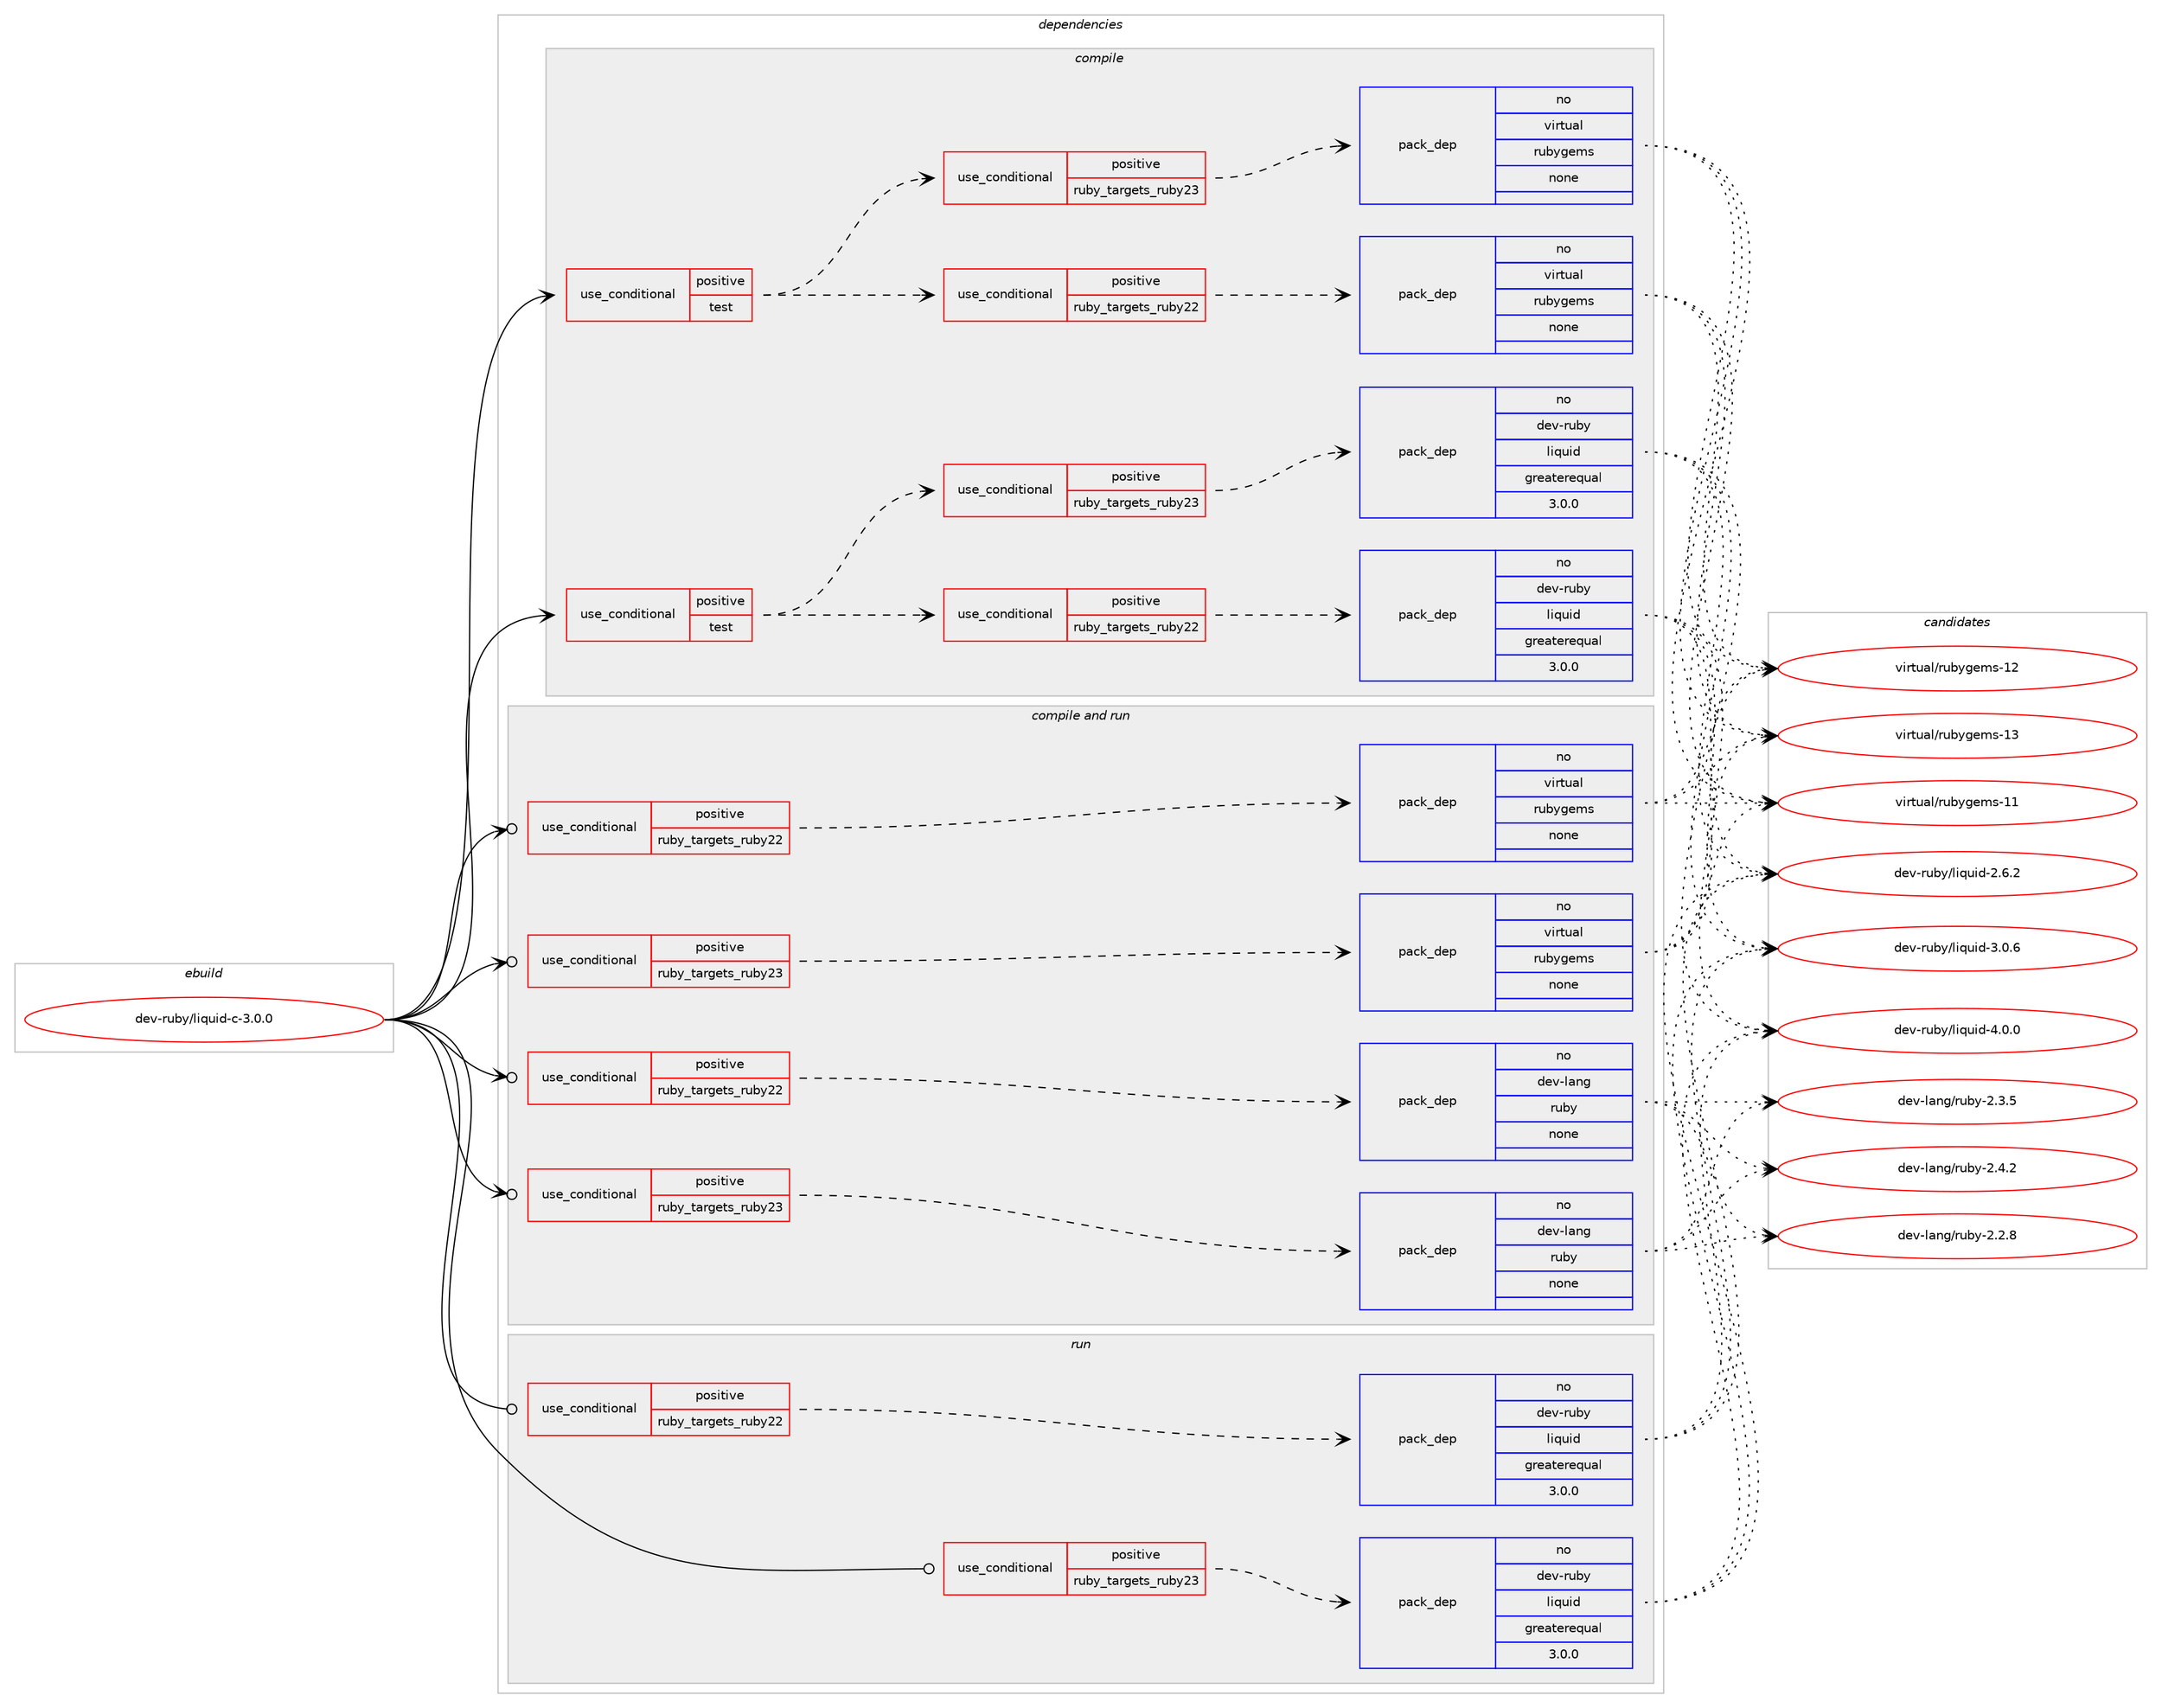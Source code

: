 digraph prolog {

# *************
# Graph options
# *************

newrank=true;
concentrate=true;
compound=true;
graph [rankdir=LR,fontname=Helvetica,fontsize=10,ranksep=1.5];#, ranksep=2.5, nodesep=0.2];
edge  [arrowhead=vee];
node  [fontname=Helvetica,fontsize=10];

# **********
# The ebuild
# **********

subgraph cluster_leftcol {
color=gray;
rank=same;
label=<<i>ebuild</i>>;
id [label="dev-ruby/liquid-c-3.0.0", color=red, width=4, href="../dev-ruby/liquid-c-3.0.0.svg"];
}

# ****************
# The dependencies
# ****************

subgraph cluster_midcol {
color=gray;
label=<<i>dependencies</i>>;
subgraph cluster_compile {
fillcolor="#eeeeee";
style=filled;
label=<<i>compile</i>>;
subgraph cond60532 {
dependency245552 [label=<<TABLE BORDER="0" CELLBORDER="1" CELLSPACING="0" CELLPADDING="4"><TR><TD ROWSPAN="3" CELLPADDING="10">use_conditional</TD></TR><TR><TD>positive</TD></TR><TR><TD>test</TD></TR></TABLE>>, shape=none, color=red];
subgraph cond60533 {
dependency245553 [label=<<TABLE BORDER="0" CELLBORDER="1" CELLSPACING="0" CELLPADDING="4"><TR><TD ROWSPAN="3" CELLPADDING="10">use_conditional</TD></TR><TR><TD>positive</TD></TR><TR><TD>ruby_targets_ruby22</TD></TR></TABLE>>, shape=none, color=red];
subgraph pack180929 {
dependency245554 [label=<<TABLE BORDER="0" CELLBORDER="1" CELLSPACING="0" CELLPADDING="4" WIDTH="220"><TR><TD ROWSPAN="6" CELLPADDING="30">pack_dep</TD></TR><TR><TD WIDTH="110">no</TD></TR><TR><TD>dev-ruby</TD></TR><TR><TD>liquid</TD></TR><TR><TD>greaterequal</TD></TR><TR><TD>3.0.0</TD></TR></TABLE>>, shape=none, color=blue];
}
dependency245553:e -> dependency245554:w [weight=20,style="dashed",arrowhead="vee"];
}
dependency245552:e -> dependency245553:w [weight=20,style="dashed",arrowhead="vee"];
subgraph cond60534 {
dependency245555 [label=<<TABLE BORDER="0" CELLBORDER="1" CELLSPACING="0" CELLPADDING="4"><TR><TD ROWSPAN="3" CELLPADDING="10">use_conditional</TD></TR><TR><TD>positive</TD></TR><TR><TD>ruby_targets_ruby23</TD></TR></TABLE>>, shape=none, color=red];
subgraph pack180930 {
dependency245556 [label=<<TABLE BORDER="0" CELLBORDER="1" CELLSPACING="0" CELLPADDING="4" WIDTH="220"><TR><TD ROWSPAN="6" CELLPADDING="30">pack_dep</TD></TR><TR><TD WIDTH="110">no</TD></TR><TR><TD>dev-ruby</TD></TR><TR><TD>liquid</TD></TR><TR><TD>greaterequal</TD></TR><TR><TD>3.0.0</TD></TR></TABLE>>, shape=none, color=blue];
}
dependency245555:e -> dependency245556:w [weight=20,style="dashed",arrowhead="vee"];
}
dependency245552:e -> dependency245555:w [weight=20,style="dashed",arrowhead="vee"];
}
id:e -> dependency245552:w [weight=20,style="solid",arrowhead="vee"];
subgraph cond60535 {
dependency245557 [label=<<TABLE BORDER="0" CELLBORDER="1" CELLSPACING="0" CELLPADDING="4"><TR><TD ROWSPAN="3" CELLPADDING="10">use_conditional</TD></TR><TR><TD>positive</TD></TR><TR><TD>test</TD></TR></TABLE>>, shape=none, color=red];
subgraph cond60536 {
dependency245558 [label=<<TABLE BORDER="0" CELLBORDER="1" CELLSPACING="0" CELLPADDING="4"><TR><TD ROWSPAN="3" CELLPADDING="10">use_conditional</TD></TR><TR><TD>positive</TD></TR><TR><TD>ruby_targets_ruby22</TD></TR></TABLE>>, shape=none, color=red];
subgraph pack180931 {
dependency245559 [label=<<TABLE BORDER="0" CELLBORDER="1" CELLSPACING="0" CELLPADDING="4" WIDTH="220"><TR><TD ROWSPAN="6" CELLPADDING="30">pack_dep</TD></TR><TR><TD WIDTH="110">no</TD></TR><TR><TD>virtual</TD></TR><TR><TD>rubygems</TD></TR><TR><TD>none</TD></TR><TR><TD></TD></TR></TABLE>>, shape=none, color=blue];
}
dependency245558:e -> dependency245559:w [weight=20,style="dashed",arrowhead="vee"];
}
dependency245557:e -> dependency245558:w [weight=20,style="dashed",arrowhead="vee"];
subgraph cond60537 {
dependency245560 [label=<<TABLE BORDER="0" CELLBORDER="1" CELLSPACING="0" CELLPADDING="4"><TR><TD ROWSPAN="3" CELLPADDING="10">use_conditional</TD></TR><TR><TD>positive</TD></TR><TR><TD>ruby_targets_ruby23</TD></TR></TABLE>>, shape=none, color=red];
subgraph pack180932 {
dependency245561 [label=<<TABLE BORDER="0" CELLBORDER="1" CELLSPACING="0" CELLPADDING="4" WIDTH="220"><TR><TD ROWSPAN="6" CELLPADDING="30">pack_dep</TD></TR><TR><TD WIDTH="110">no</TD></TR><TR><TD>virtual</TD></TR><TR><TD>rubygems</TD></TR><TR><TD>none</TD></TR><TR><TD></TD></TR></TABLE>>, shape=none, color=blue];
}
dependency245560:e -> dependency245561:w [weight=20,style="dashed",arrowhead="vee"];
}
dependency245557:e -> dependency245560:w [weight=20,style="dashed",arrowhead="vee"];
}
id:e -> dependency245557:w [weight=20,style="solid",arrowhead="vee"];
}
subgraph cluster_compileandrun {
fillcolor="#eeeeee";
style=filled;
label=<<i>compile and run</i>>;
subgraph cond60538 {
dependency245562 [label=<<TABLE BORDER="0" CELLBORDER="1" CELLSPACING="0" CELLPADDING="4"><TR><TD ROWSPAN="3" CELLPADDING="10">use_conditional</TD></TR><TR><TD>positive</TD></TR><TR><TD>ruby_targets_ruby22</TD></TR></TABLE>>, shape=none, color=red];
subgraph pack180933 {
dependency245563 [label=<<TABLE BORDER="0" CELLBORDER="1" CELLSPACING="0" CELLPADDING="4" WIDTH="220"><TR><TD ROWSPAN="6" CELLPADDING="30">pack_dep</TD></TR><TR><TD WIDTH="110">no</TD></TR><TR><TD>dev-lang</TD></TR><TR><TD>ruby</TD></TR><TR><TD>none</TD></TR><TR><TD></TD></TR></TABLE>>, shape=none, color=blue];
}
dependency245562:e -> dependency245563:w [weight=20,style="dashed",arrowhead="vee"];
}
id:e -> dependency245562:w [weight=20,style="solid",arrowhead="odotvee"];
subgraph cond60539 {
dependency245564 [label=<<TABLE BORDER="0" CELLBORDER="1" CELLSPACING="0" CELLPADDING="4"><TR><TD ROWSPAN="3" CELLPADDING="10">use_conditional</TD></TR><TR><TD>positive</TD></TR><TR><TD>ruby_targets_ruby22</TD></TR></TABLE>>, shape=none, color=red];
subgraph pack180934 {
dependency245565 [label=<<TABLE BORDER="0" CELLBORDER="1" CELLSPACING="0" CELLPADDING="4" WIDTH="220"><TR><TD ROWSPAN="6" CELLPADDING="30">pack_dep</TD></TR><TR><TD WIDTH="110">no</TD></TR><TR><TD>virtual</TD></TR><TR><TD>rubygems</TD></TR><TR><TD>none</TD></TR><TR><TD></TD></TR></TABLE>>, shape=none, color=blue];
}
dependency245564:e -> dependency245565:w [weight=20,style="dashed",arrowhead="vee"];
}
id:e -> dependency245564:w [weight=20,style="solid",arrowhead="odotvee"];
subgraph cond60540 {
dependency245566 [label=<<TABLE BORDER="0" CELLBORDER="1" CELLSPACING="0" CELLPADDING="4"><TR><TD ROWSPAN="3" CELLPADDING="10">use_conditional</TD></TR><TR><TD>positive</TD></TR><TR><TD>ruby_targets_ruby23</TD></TR></TABLE>>, shape=none, color=red];
subgraph pack180935 {
dependency245567 [label=<<TABLE BORDER="0" CELLBORDER="1" CELLSPACING="0" CELLPADDING="4" WIDTH="220"><TR><TD ROWSPAN="6" CELLPADDING="30">pack_dep</TD></TR><TR><TD WIDTH="110">no</TD></TR><TR><TD>dev-lang</TD></TR><TR><TD>ruby</TD></TR><TR><TD>none</TD></TR><TR><TD></TD></TR></TABLE>>, shape=none, color=blue];
}
dependency245566:e -> dependency245567:w [weight=20,style="dashed",arrowhead="vee"];
}
id:e -> dependency245566:w [weight=20,style="solid",arrowhead="odotvee"];
subgraph cond60541 {
dependency245568 [label=<<TABLE BORDER="0" CELLBORDER="1" CELLSPACING="0" CELLPADDING="4"><TR><TD ROWSPAN="3" CELLPADDING="10">use_conditional</TD></TR><TR><TD>positive</TD></TR><TR><TD>ruby_targets_ruby23</TD></TR></TABLE>>, shape=none, color=red];
subgraph pack180936 {
dependency245569 [label=<<TABLE BORDER="0" CELLBORDER="1" CELLSPACING="0" CELLPADDING="4" WIDTH="220"><TR><TD ROWSPAN="6" CELLPADDING="30">pack_dep</TD></TR><TR><TD WIDTH="110">no</TD></TR><TR><TD>virtual</TD></TR><TR><TD>rubygems</TD></TR><TR><TD>none</TD></TR><TR><TD></TD></TR></TABLE>>, shape=none, color=blue];
}
dependency245568:e -> dependency245569:w [weight=20,style="dashed",arrowhead="vee"];
}
id:e -> dependency245568:w [weight=20,style="solid",arrowhead="odotvee"];
}
subgraph cluster_run {
fillcolor="#eeeeee";
style=filled;
label=<<i>run</i>>;
subgraph cond60542 {
dependency245570 [label=<<TABLE BORDER="0" CELLBORDER="1" CELLSPACING="0" CELLPADDING="4"><TR><TD ROWSPAN="3" CELLPADDING="10">use_conditional</TD></TR><TR><TD>positive</TD></TR><TR><TD>ruby_targets_ruby22</TD></TR></TABLE>>, shape=none, color=red];
subgraph pack180937 {
dependency245571 [label=<<TABLE BORDER="0" CELLBORDER="1" CELLSPACING="0" CELLPADDING="4" WIDTH="220"><TR><TD ROWSPAN="6" CELLPADDING="30">pack_dep</TD></TR><TR><TD WIDTH="110">no</TD></TR><TR><TD>dev-ruby</TD></TR><TR><TD>liquid</TD></TR><TR><TD>greaterequal</TD></TR><TR><TD>3.0.0</TD></TR></TABLE>>, shape=none, color=blue];
}
dependency245570:e -> dependency245571:w [weight=20,style="dashed",arrowhead="vee"];
}
id:e -> dependency245570:w [weight=20,style="solid",arrowhead="odot"];
subgraph cond60543 {
dependency245572 [label=<<TABLE BORDER="0" CELLBORDER="1" CELLSPACING="0" CELLPADDING="4"><TR><TD ROWSPAN="3" CELLPADDING="10">use_conditional</TD></TR><TR><TD>positive</TD></TR><TR><TD>ruby_targets_ruby23</TD></TR></TABLE>>, shape=none, color=red];
subgraph pack180938 {
dependency245573 [label=<<TABLE BORDER="0" CELLBORDER="1" CELLSPACING="0" CELLPADDING="4" WIDTH="220"><TR><TD ROWSPAN="6" CELLPADDING="30">pack_dep</TD></TR><TR><TD WIDTH="110">no</TD></TR><TR><TD>dev-ruby</TD></TR><TR><TD>liquid</TD></TR><TR><TD>greaterequal</TD></TR><TR><TD>3.0.0</TD></TR></TABLE>>, shape=none, color=blue];
}
dependency245572:e -> dependency245573:w [weight=20,style="dashed",arrowhead="vee"];
}
id:e -> dependency245572:w [weight=20,style="solid",arrowhead="odot"];
}
}

# **************
# The candidates
# **************

subgraph cluster_choices {
rank=same;
color=gray;
label=<<i>candidates</i>>;

subgraph choice180929 {
color=black;
nodesep=1;
choice100101118451141179812147108105113117105100455046544650 [label="dev-ruby/liquid-2.6.2", color=red, width=4,href="../dev-ruby/liquid-2.6.2.svg"];
choice100101118451141179812147108105113117105100455146484654 [label="dev-ruby/liquid-3.0.6", color=red, width=4,href="../dev-ruby/liquid-3.0.6.svg"];
choice100101118451141179812147108105113117105100455246484648 [label="dev-ruby/liquid-4.0.0", color=red, width=4,href="../dev-ruby/liquid-4.0.0.svg"];
dependency245554:e -> choice100101118451141179812147108105113117105100455046544650:w [style=dotted,weight="100"];
dependency245554:e -> choice100101118451141179812147108105113117105100455146484654:w [style=dotted,weight="100"];
dependency245554:e -> choice100101118451141179812147108105113117105100455246484648:w [style=dotted,weight="100"];
}
subgraph choice180930 {
color=black;
nodesep=1;
choice100101118451141179812147108105113117105100455046544650 [label="dev-ruby/liquid-2.6.2", color=red, width=4,href="../dev-ruby/liquid-2.6.2.svg"];
choice100101118451141179812147108105113117105100455146484654 [label="dev-ruby/liquid-3.0.6", color=red, width=4,href="../dev-ruby/liquid-3.0.6.svg"];
choice100101118451141179812147108105113117105100455246484648 [label="dev-ruby/liquid-4.0.0", color=red, width=4,href="../dev-ruby/liquid-4.0.0.svg"];
dependency245556:e -> choice100101118451141179812147108105113117105100455046544650:w [style=dotted,weight="100"];
dependency245556:e -> choice100101118451141179812147108105113117105100455146484654:w [style=dotted,weight="100"];
dependency245556:e -> choice100101118451141179812147108105113117105100455246484648:w [style=dotted,weight="100"];
}
subgraph choice180931 {
color=black;
nodesep=1;
choice118105114116117971084711411798121103101109115454949 [label="virtual/rubygems-11", color=red, width=4,href="../virtual/rubygems-11.svg"];
choice118105114116117971084711411798121103101109115454950 [label="virtual/rubygems-12", color=red, width=4,href="../virtual/rubygems-12.svg"];
choice118105114116117971084711411798121103101109115454951 [label="virtual/rubygems-13", color=red, width=4,href="../virtual/rubygems-13.svg"];
dependency245559:e -> choice118105114116117971084711411798121103101109115454949:w [style=dotted,weight="100"];
dependency245559:e -> choice118105114116117971084711411798121103101109115454950:w [style=dotted,weight="100"];
dependency245559:e -> choice118105114116117971084711411798121103101109115454951:w [style=dotted,weight="100"];
}
subgraph choice180932 {
color=black;
nodesep=1;
choice118105114116117971084711411798121103101109115454949 [label="virtual/rubygems-11", color=red, width=4,href="../virtual/rubygems-11.svg"];
choice118105114116117971084711411798121103101109115454950 [label="virtual/rubygems-12", color=red, width=4,href="../virtual/rubygems-12.svg"];
choice118105114116117971084711411798121103101109115454951 [label="virtual/rubygems-13", color=red, width=4,href="../virtual/rubygems-13.svg"];
dependency245561:e -> choice118105114116117971084711411798121103101109115454949:w [style=dotted,weight="100"];
dependency245561:e -> choice118105114116117971084711411798121103101109115454950:w [style=dotted,weight="100"];
dependency245561:e -> choice118105114116117971084711411798121103101109115454951:w [style=dotted,weight="100"];
}
subgraph choice180933 {
color=black;
nodesep=1;
choice10010111845108971101034711411798121455046504656 [label="dev-lang/ruby-2.2.8", color=red, width=4,href="../dev-lang/ruby-2.2.8.svg"];
choice10010111845108971101034711411798121455046514653 [label="dev-lang/ruby-2.3.5", color=red, width=4,href="../dev-lang/ruby-2.3.5.svg"];
choice10010111845108971101034711411798121455046524650 [label="dev-lang/ruby-2.4.2", color=red, width=4,href="../dev-lang/ruby-2.4.2.svg"];
dependency245563:e -> choice10010111845108971101034711411798121455046504656:w [style=dotted,weight="100"];
dependency245563:e -> choice10010111845108971101034711411798121455046514653:w [style=dotted,weight="100"];
dependency245563:e -> choice10010111845108971101034711411798121455046524650:w [style=dotted,weight="100"];
}
subgraph choice180934 {
color=black;
nodesep=1;
choice118105114116117971084711411798121103101109115454949 [label="virtual/rubygems-11", color=red, width=4,href="../virtual/rubygems-11.svg"];
choice118105114116117971084711411798121103101109115454950 [label="virtual/rubygems-12", color=red, width=4,href="../virtual/rubygems-12.svg"];
choice118105114116117971084711411798121103101109115454951 [label="virtual/rubygems-13", color=red, width=4,href="../virtual/rubygems-13.svg"];
dependency245565:e -> choice118105114116117971084711411798121103101109115454949:w [style=dotted,weight="100"];
dependency245565:e -> choice118105114116117971084711411798121103101109115454950:w [style=dotted,weight="100"];
dependency245565:e -> choice118105114116117971084711411798121103101109115454951:w [style=dotted,weight="100"];
}
subgraph choice180935 {
color=black;
nodesep=1;
choice10010111845108971101034711411798121455046504656 [label="dev-lang/ruby-2.2.8", color=red, width=4,href="../dev-lang/ruby-2.2.8.svg"];
choice10010111845108971101034711411798121455046514653 [label="dev-lang/ruby-2.3.5", color=red, width=4,href="../dev-lang/ruby-2.3.5.svg"];
choice10010111845108971101034711411798121455046524650 [label="dev-lang/ruby-2.4.2", color=red, width=4,href="../dev-lang/ruby-2.4.2.svg"];
dependency245567:e -> choice10010111845108971101034711411798121455046504656:w [style=dotted,weight="100"];
dependency245567:e -> choice10010111845108971101034711411798121455046514653:w [style=dotted,weight="100"];
dependency245567:e -> choice10010111845108971101034711411798121455046524650:w [style=dotted,weight="100"];
}
subgraph choice180936 {
color=black;
nodesep=1;
choice118105114116117971084711411798121103101109115454949 [label="virtual/rubygems-11", color=red, width=4,href="../virtual/rubygems-11.svg"];
choice118105114116117971084711411798121103101109115454950 [label="virtual/rubygems-12", color=red, width=4,href="../virtual/rubygems-12.svg"];
choice118105114116117971084711411798121103101109115454951 [label="virtual/rubygems-13", color=red, width=4,href="../virtual/rubygems-13.svg"];
dependency245569:e -> choice118105114116117971084711411798121103101109115454949:w [style=dotted,weight="100"];
dependency245569:e -> choice118105114116117971084711411798121103101109115454950:w [style=dotted,weight="100"];
dependency245569:e -> choice118105114116117971084711411798121103101109115454951:w [style=dotted,weight="100"];
}
subgraph choice180937 {
color=black;
nodesep=1;
choice100101118451141179812147108105113117105100455046544650 [label="dev-ruby/liquid-2.6.2", color=red, width=4,href="../dev-ruby/liquid-2.6.2.svg"];
choice100101118451141179812147108105113117105100455146484654 [label="dev-ruby/liquid-3.0.6", color=red, width=4,href="../dev-ruby/liquid-3.0.6.svg"];
choice100101118451141179812147108105113117105100455246484648 [label="dev-ruby/liquid-4.0.0", color=red, width=4,href="../dev-ruby/liquid-4.0.0.svg"];
dependency245571:e -> choice100101118451141179812147108105113117105100455046544650:w [style=dotted,weight="100"];
dependency245571:e -> choice100101118451141179812147108105113117105100455146484654:w [style=dotted,weight="100"];
dependency245571:e -> choice100101118451141179812147108105113117105100455246484648:w [style=dotted,weight="100"];
}
subgraph choice180938 {
color=black;
nodesep=1;
choice100101118451141179812147108105113117105100455046544650 [label="dev-ruby/liquid-2.6.2", color=red, width=4,href="../dev-ruby/liquid-2.6.2.svg"];
choice100101118451141179812147108105113117105100455146484654 [label="dev-ruby/liquid-3.0.6", color=red, width=4,href="../dev-ruby/liquid-3.0.6.svg"];
choice100101118451141179812147108105113117105100455246484648 [label="dev-ruby/liquid-4.0.0", color=red, width=4,href="../dev-ruby/liquid-4.0.0.svg"];
dependency245573:e -> choice100101118451141179812147108105113117105100455046544650:w [style=dotted,weight="100"];
dependency245573:e -> choice100101118451141179812147108105113117105100455146484654:w [style=dotted,weight="100"];
dependency245573:e -> choice100101118451141179812147108105113117105100455246484648:w [style=dotted,weight="100"];
}
}

}
